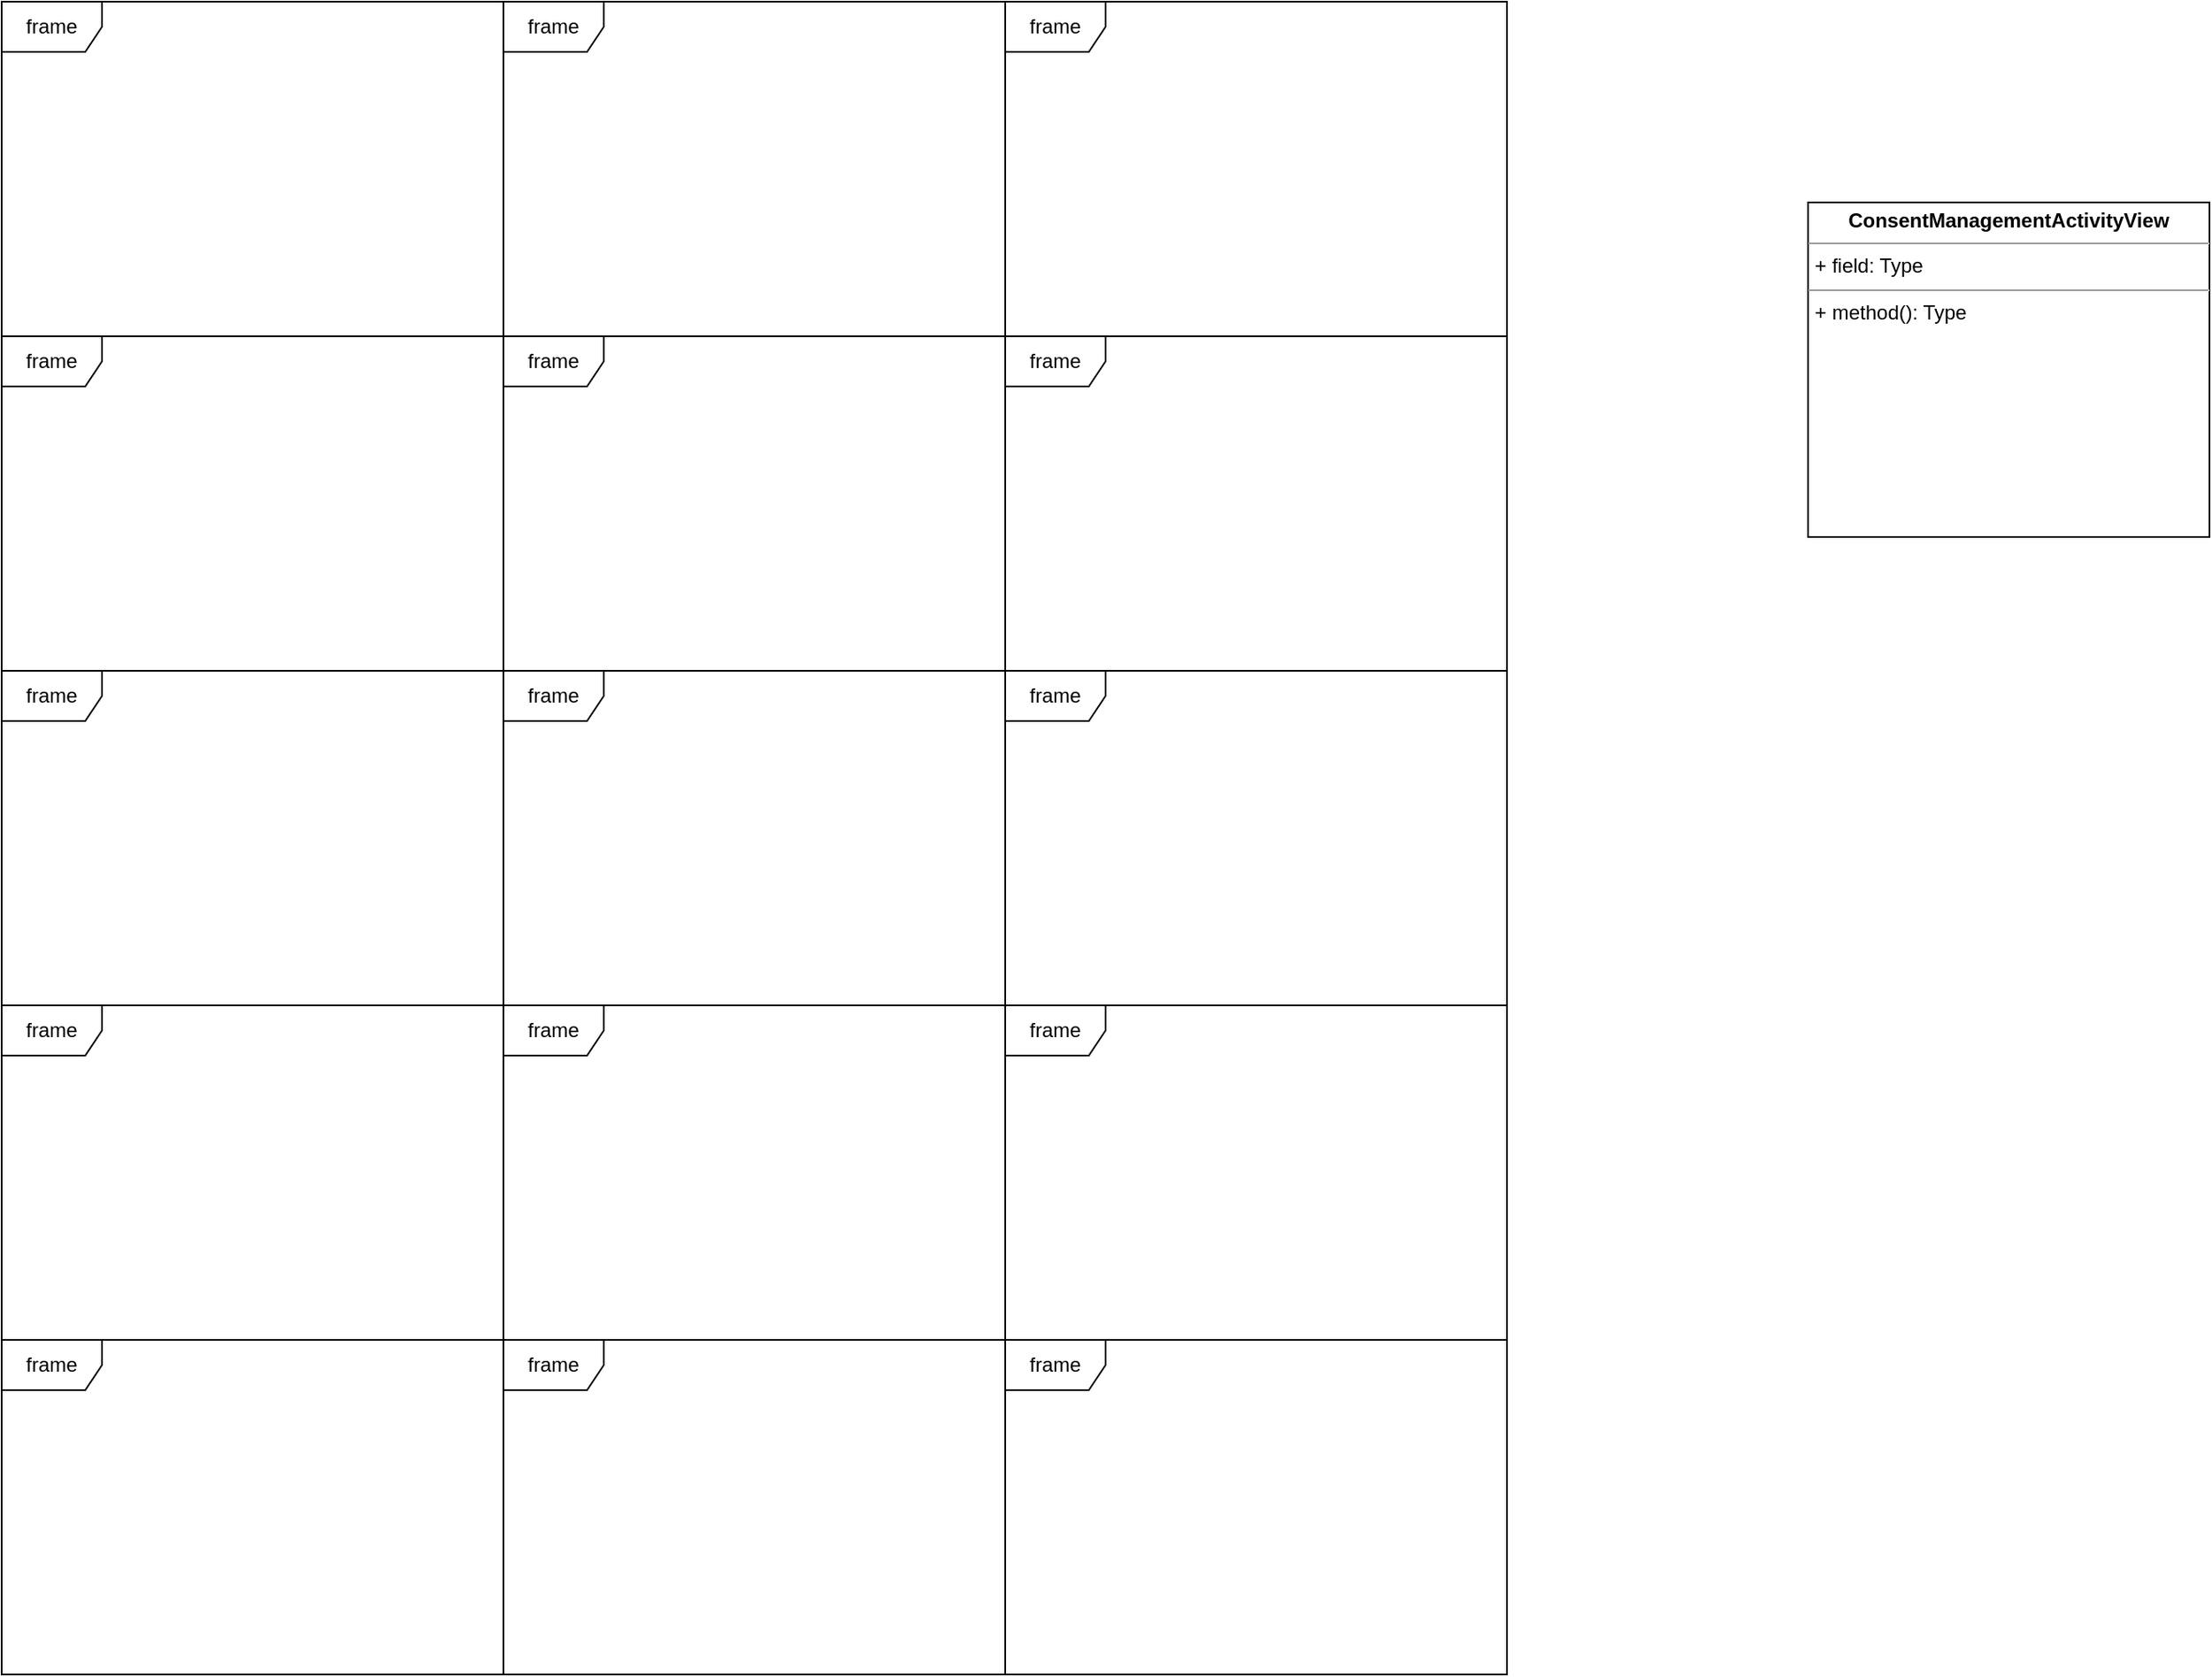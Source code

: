 <mxfile version="15.7.4" type="github">
  <diagram id="hNY8Ot3O8GoAVUrFT_j4" name="Page-1">
    <mxGraphModel dx="813" dy="441" grid="1" gridSize="10" guides="1" tooltips="1" connect="1" arrows="1" fold="1" page="1" pageScale="1" pageWidth="850" pageHeight="1100" math="0" shadow="0">
      <root>
        <mxCell id="0" />
        <mxCell id="1" parent="0" />
        <mxCell id="wGsqCp_JyI2TRbFPw97d-1" value="frame" style="shape=umlFrame;whiteSpace=wrap;html=1;" vertex="1" parent="1">
          <mxGeometry width="300" height="200" as="geometry" />
        </mxCell>
        <mxCell id="wGsqCp_JyI2TRbFPw97d-2" value="frame" style="shape=umlFrame;whiteSpace=wrap;html=1;" vertex="1" parent="1">
          <mxGeometry y="200" width="300" height="200" as="geometry" />
        </mxCell>
        <mxCell id="wGsqCp_JyI2TRbFPw97d-3" value="frame" style="shape=umlFrame;whiteSpace=wrap;html=1;" vertex="1" parent="1">
          <mxGeometry x="300" width="300" height="200" as="geometry" />
        </mxCell>
        <mxCell id="wGsqCp_JyI2TRbFPw97d-4" value="frame" style="shape=umlFrame;whiteSpace=wrap;html=1;" vertex="1" parent="1">
          <mxGeometry x="300" y="200" width="300" height="200" as="geometry" />
        </mxCell>
        <mxCell id="wGsqCp_JyI2TRbFPw97d-5" value="frame" style="shape=umlFrame;whiteSpace=wrap;html=1;" vertex="1" parent="1">
          <mxGeometry y="400" width="300" height="200" as="geometry" />
        </mxCell>
        <mxCell id="wGsqCp_JyI2TRbFPw97d-6" value="frame" style="shape=umlFrame;whiteSpace=wrap;html=1;" vertex="1" parent="1">
          <mxGeometry x="300" y="400" width="300" height="200" as="geometry" />
        </mxCell>
        <mxCell id="wGsqCp_JyI2TRbFPw97d-7" value="frame" style="shape=umlFrame;whiteSpace=wrap;html=1;" vertex="1" parent="1">
          <mxGeometry y="600" width="300" height="200" as="geometry" />
        </mxCell>
        <mxCell id="wGsqCp_JyI2TRbFPw97d-8" value="frame" style="shape=umlFrame;whiteSpace=wrap;html=1;" vertex="1" parent="1">
          <mxGeometry x="300" y="600" width="300" height="200" as="geometry" />
        </mxCell>
        <mxCell id="wGsqCp_JyI2TRbFPw97d-9" value="frame" style="shape=umlFrame;whiteSpace=wrap;html=1;" vertex="1" parent="1">
          <mxGeometry y="800" width="300" height="200" as="geometry" />
        </mxCell>
        <mxCell id="wGsqCp_JyI2TRbFPw97d-10" value="frame" style="shape=umlFrame;whiteSpace=wrap;html=1;" vertex="1" parent="1">
          <mxGeometry x="300" y="800" width="300" height="200" as="geometry" />
        </mxCell>
        <mxCell id="wGsqCp_JyI2TRbFPw97d-11" value="frame" style="shape=umlFrame;whiteSpace=wrap;html=1;" vertex="1" parent="1">
          <mxGeometry x="600" y="200" width="300" height="200" as="geometry" />
        </mxCell>
        <mxCell id="wGsqCp_JyI2TRbFPw97d-12" value="frame" style="shape=umlFrame;whiteSpace=wrap;html=1;" vertex="1" parent="1">
          <mxGeometry x="600" width="300" height="200" as="geometry" />
        </mxCell>
        <mxCell id="wGsqCp_JyI2TRbFPw97d-13" value="frame" style="shape=umlFrame;whiteSpace=wrap;html=1;" vertex="1" parent="1">
          <mxGeometry x="600" y="400" width="300" height="200" as="geometry" />
        </mxCell>
        <mxCell id="wGsqCp_JyI2TRbFPw97d-14" value="frame" style="shape=umlFrame;whiteSpace=wrap;html=1;" vertex="1" parent="1">
          <mxGeometry x="600" y="600" width="300" height="200" as="geometry" />
        </mxCell>
        <mxCell id="wGsqCp_JyI2TRbFPw97d-15" value="frame" style="shape=umlFrame;whiteSpace=wrap;html=1;" vertex="1" parent="1">
          <mxGeometry x="600" y="800" width="300" height="200" as="geometry" />
        </mxCell>
        <mxCell id="wGsqCp_JyI2TRbFPw97d-16" value="&lt;p style=&quot;margin: 0px ; margin-top: 4px ; text-align: center&quot;&gt;&lt;b&gt;ConsentManagementActivityView&lt;/b&gt;&lt;/p&gt;&lt;hr size=&quot;1&quot;&gt;&lt;p style=&quot;margin: 0px ; margin-left: 4px&quot;&gt;+ field: Type&lt;/p&gt;&lt;hr size=&quot;1&quot;&gt;&lt;p style=&quot;margin: 0px ; margin-left: 4px&quot;&gt;+ method(): Type&lt;/p&gt;" style="verticalAlign=top;align=left;overflow=fill;fontSize=12;fontFamily=Helvetica;html=1;" vertex="1" parent="1">
          <mxGeometry x="1080" y="120" width="240" height="200" as="geometry" />
        </mxCell>
      </root>
    </mxGraphModel>
  </diagram>
</mxfile>
